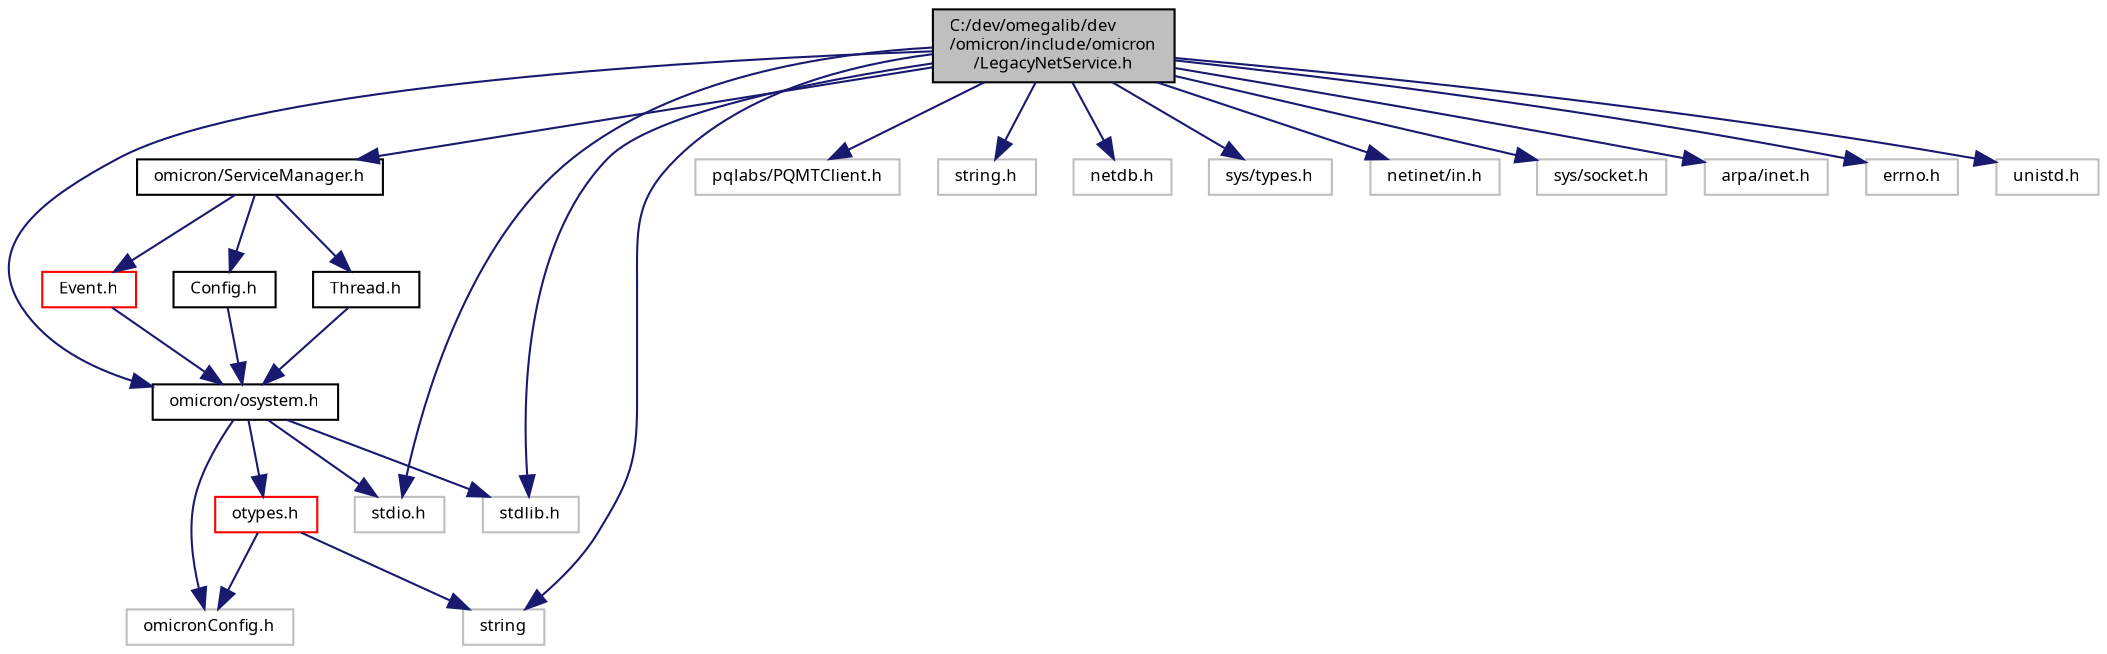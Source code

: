 digraph "C:/dev/omegalib/dev/omicron/include/omicron/LegacyNetService.h"
{
  bgcolor="transparent";
  edge [fontname="FreeSans.ttf",fontsize="8",labelfontname="FreeSans.ttf",labelfontsize="8"];
  node [fontname="FreeSans.ttf",fontsize="8",shape=record];
  Node1 [label="C:/dev/omegalib/dev\l/omicron/include/omicron\l/LegacyNetService.h",height=0.2,width=0.4,color="black", fillcolor="grey75", style="filled", fontcolor="black"];
  Node1 -> Node2 [color="midnightblue",fontsize="8",style="solid",fontname="FreeSans.ttf"];
  Node2 [label="omicron/osystem.h",height=0.2,width=0.4,color="black",URL="$omicron_2include_2omicron_2osystem_8h.html"];
  Node2 -> Node3 [color="midnightblue",fontsize="8",style="solid",fontname="FreeSans.ttf"];
  Node3 [label="omicronConfig.h",height=0.2,width=0.4,color="grey75"];
  Node2 -> Node4 [color="midnightblue",fontsize="8",style="solid",fontname="FreeSans.ttf"];
  Node4 [label="stdio.h",height=0.2,width=0.4,color="grey75"];
  Node2 -> Node5 [color="midnightblue",fontsize="8",style="solid",fontname="FreeSans.ttf"];
  Node5 [label="stdlib.h",height=0.2,width=0.4,color="grey75"];
  Node2 -> Node6 [color="midnightblue",fontsize="8",style="solid",fontname="FreeSans.ttf"];
  Node6 [label="otypes.h",height=0.2,width=0.4,color="red",URL="$omicron_2include_2omicron_2otypes_8h.html"];
  Node6 -> Node3 [color="midnightblue",fontsize="8",style="solid",fontname="FreeSans.ttf"];
  Node6 -> Node7 [color="midnightblue",fontsize="8",style="solid",fontname="FreeSans.ttf"];
  Node7 [label="string",height=0.2,width=0.4,color="grey75"];
  Node1 -> Node8 [color="midnightblue",fontsize="8",style="solid",fontname="FreeSans.ttf"];
  Node8 [label="omicron/ServiceManager.h",height=0.2,width=0.4,color="black",URL="$_service_manager_8h.html"];
  Node8 -> Node9 [color="midnightblue",fontsize="8",style="solid",fontname="FreeSans.ttf"];
  Node9 [label="Event.h",height=0.2,width=0.4,color="red",URL="$_event_8h.html"];
  Node9 -> Node2 [color="midnightblue",fontsize="8",style="solid",fontname="FreeSans.ttf"];
  Node8 -> Node10 [color="midnightblue",fontsize="8",style="solid",fontname="FreeSans.ttf"];
  Node10 [label="Config.h",height=0.2,width=0.4,color="black",URL="$_config_8h.html"];
  Node10 -> Node2 [color="midnightblue",fontsize="8",style="solid",fontname="FreeSans.ttf"];
  Node8 -> Node11 [color="midnightblue",fontsize="8",style="solid",fontname="FreeSans.ttf"];
  Node11 [label="Thread.h",height=0.2,width=0.4,color="black",URL="$_thread_8h.html"];
  Node11 -> Node2 [color="midnightblue",fontsize="8",style="solid",fontname="FreeSans.ttf"];
  Node1 -> Node12 [color="midnightblue",fontsize="8",style="solid",fontname="FreeSans.ttf"];
  Node12 [label="pqlabs/PQMTClient.h",height=0.2,width=0.4,color="grey75"];
  Node1 -> Node4 [color="midnightblue",fontsize="8",style="solid",fontname="FreeSans.ttf"];
  Node1 -> Node5 [color="midnightblue",fontsize="8",style="solid",fontname="FreeSans.ttf"];
  Node1 -> Node13 [color="midnightblue",fontsize="8",style="solid",fontname="FreeSans.ttf"];
  Node13 [label="string.h",height=0.2,width=0.4,color="grey75"];
  Node1 -> Node14 [color="midnightblue",fontsize="8",style="solid",fontname="FreeSans.ttf"];
  Node14 [label="netdb.h",height=0.2,width=0.4,color="grey75"];
  Node1 -> Node15 [color="midnightblue",fontsize="8",style="solid",fontname="FreeSans.ttf"];
  Node15 [label="sys/types.h",height=0.2,width=0.4,color="grey75"];
  Node1 -> Node16 [color="midnightblue",fontsize="8",style="solid",fontname="FreeSans.ttf"];
  Node16 [label="netinet/in.h",height=0.2,width=0.4,color="grey75"];
  Node1 -> Node17 [color="midnightblue",fontsize="8",style="solid",fontname="FreeSans.ttf"];
  Node17 [label="sys/socket.h",height=0.2,width=0.4,color="grey75"];
  Node1 -> Node18 [color="midnightblue",fontsize="8",style="solid",fontname="FreeSans.ttf"];
  Node18 [label="arpa/inet.h",height=0.2,width=0.4,color="grey75"];
  Node1 -> Node19 [color="midnightblue",fontsize="8",style="solid",fontname="FreeSans.ttf"];
  Node19 [label="errno.h",height=0.2,width=0.4,color="grey75"];
  Node1 -> Node20 [color="midnightblue",fontsize="8",style="solid",fontname="FreeSans.ttf"];
  Node20 [label="unistd.h",height=0.2,width=0.4,color="grey75"];
  Node1 -> Node7 [color="midnightblue",fontsize="8",style="solid",fontname="FreeSans.ttf"];
}
